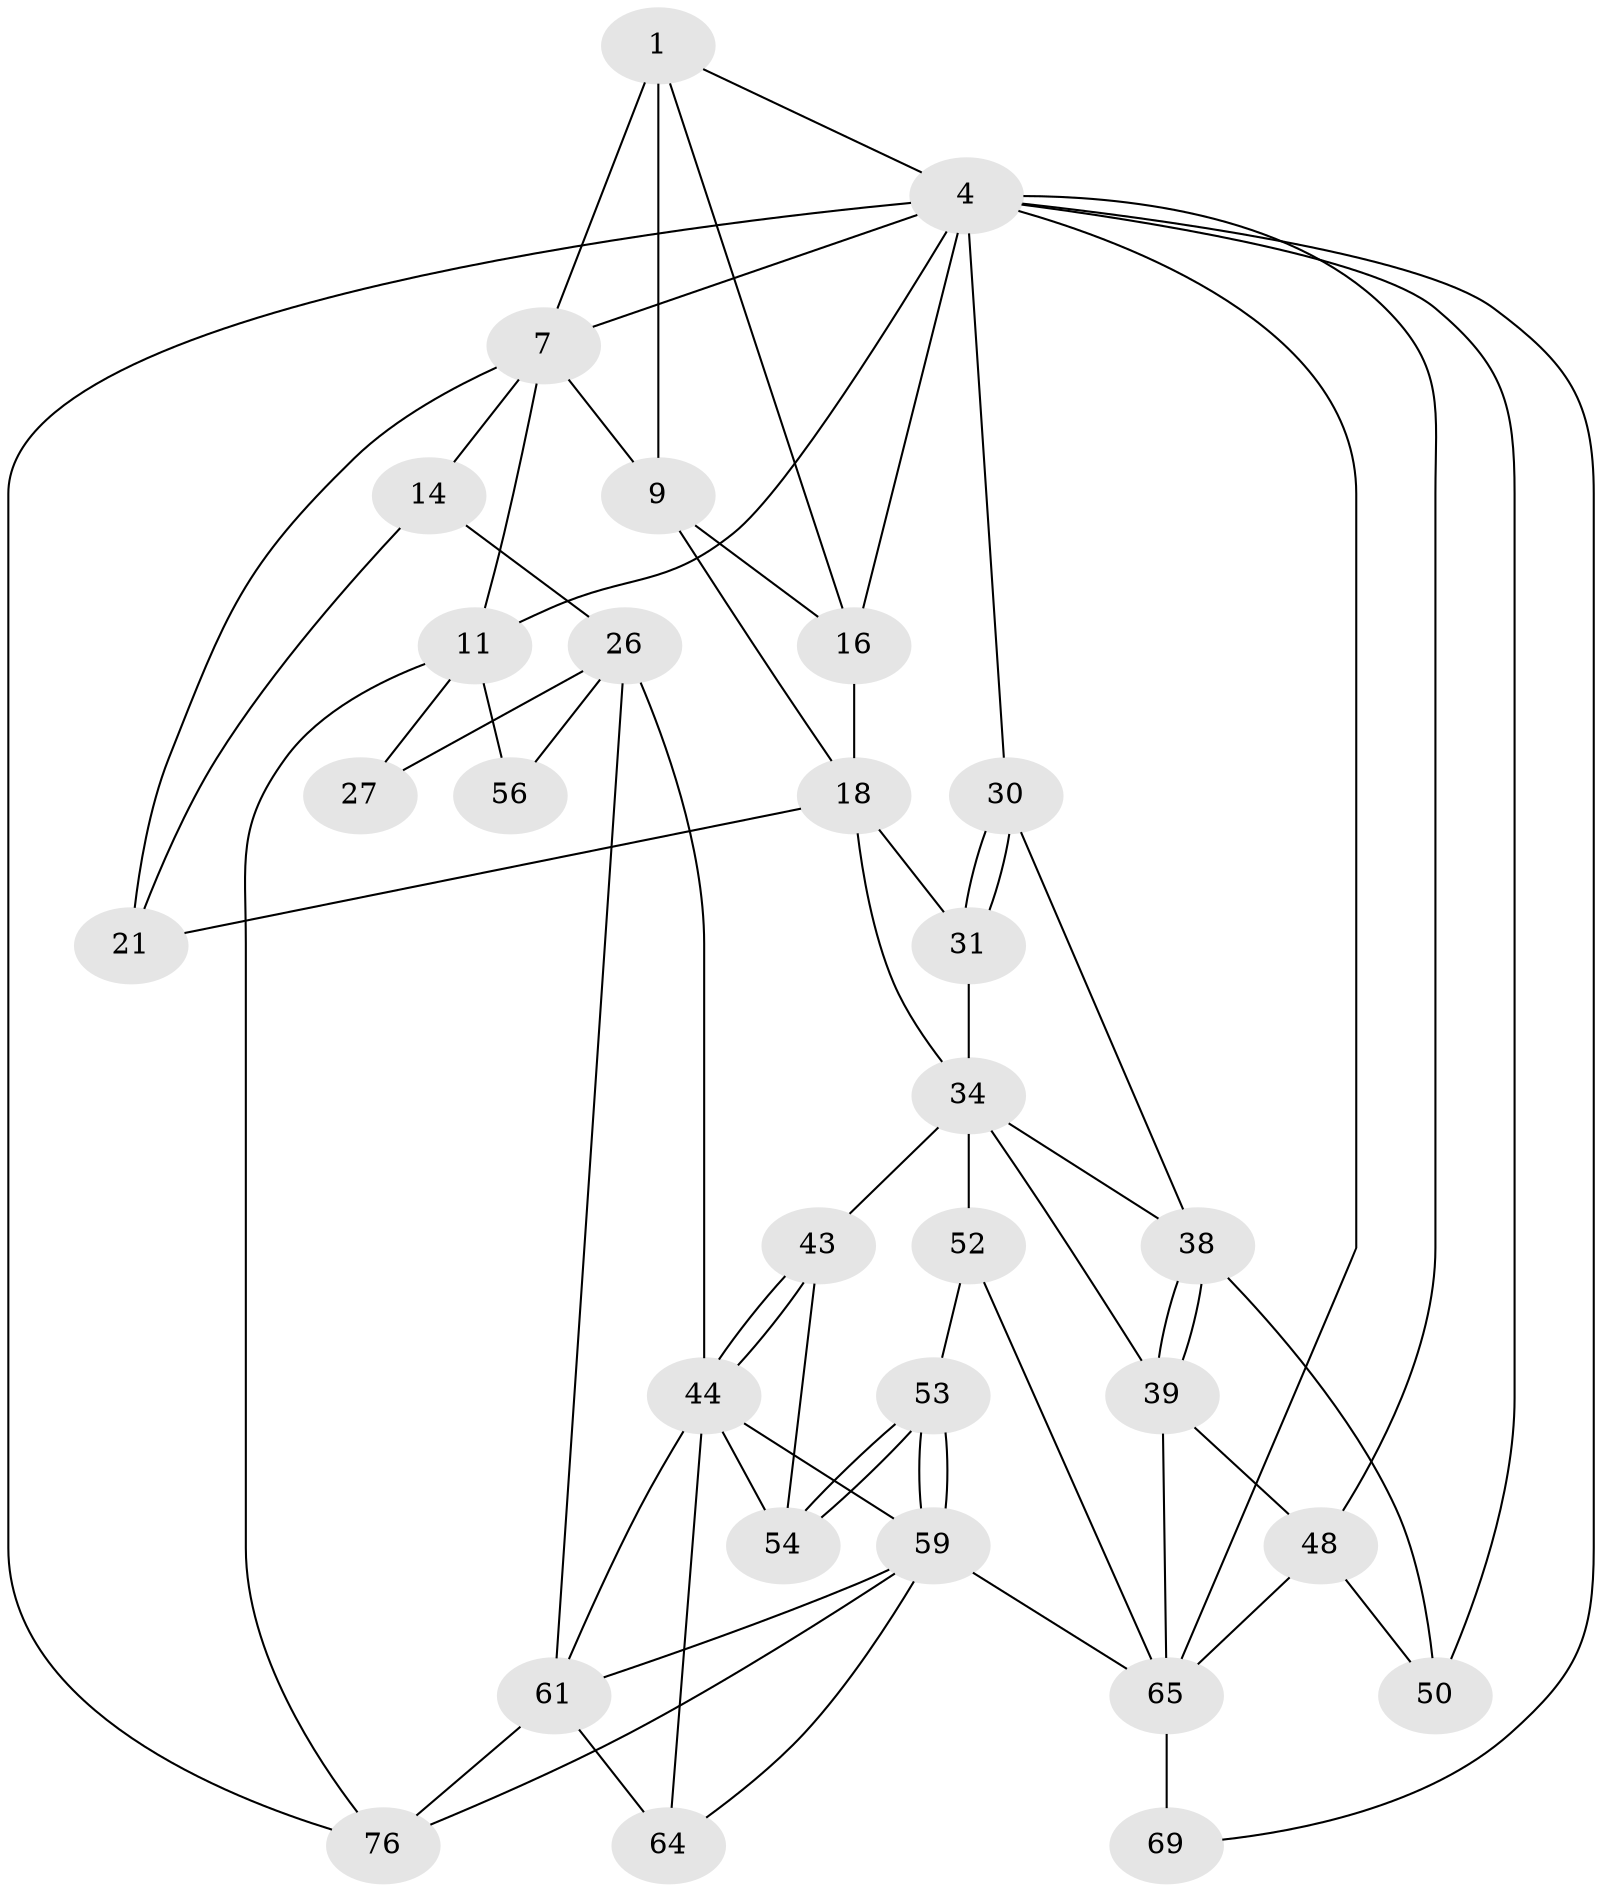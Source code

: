 // original degree distribution, {3: 0.025974025974025976, 4: 0.2597402597402597, 5: 0.4935064935064935, 6: 0.22077922077922077}
// Generated by graph-tools (version 1.1) at 2025/21/03/04/25 18:21:25]
// undirected, 30 vertices, 67 edges
graph export_dot {
graph [start="1"]
  node [color=gray90,style=filled];
  1 [pos="+0.3441527223625811+0",super="+2+6"];
  4 [pos="+1+0",super="+5+47+22"];
  7 [pos="+0.24772289124241223+0.06761845352814286",super="+13+8"];
  9 [pos="+0.5786354583361267+0.1780136225844266",super="+17+10"];
  11 [pos="+0+0.2831897462208024",super="+28+58"];
  14 [pos="+0.2047606634006657+0.2560133989750316",super="+24"];
  16 [pos="+0.7650329836912443+0.23345256694196337",super="+23"];
  18 [pos="+0.698780113185729+0.32190365946311617",super="+19+25"];
  21 [pos="+0.37948133007578716+0.38656112798987724"];
  26 [pos="+0.24944050465779988+0.47251986063624396",super="+46"];
  27 [pos="+0+0.42996764797669385"];
  30 [pos="+1+0.523486663440442"];
  31 [pos="+0.920302322976549+0.4725693514939894",super="+32"];
  34 [pos="+0.769719736529017+0.49643733694717995",super="+37+35"];
  38 [pos="+0.8465361423727936+0.6392664840878665",super="+42"];
  39 [pos="+0.8098019113893461+0.7003522829752854",super="+40"];
  43 [pos="+0.5292118112401212+0.5282433415043856"];
  44 [pos="+0.2716624295829238+0.655913360241881",super="+57+45"];
  48 [pos="+1+1",super="+49"];
  50 [pos="+1+0.7048807820684443"];
  52 [pos="+0.6572750766128429+0.7574099047008956"];
  53 [pos="+0.6235164502975206+0.7668368486680736"];
  54 [pos="+0.5214515560283195+0.5841524806862878"];
  56 [pos="+0+0.8039748666341203"];
  59 [pos="+0.5314105131139918+0.8282255922771952",super="+62"];
  61 [pos="+0+0.7995818574411929",super="+72"];
  64 [pos="+0.2537039610471248+0.7736389802495041"];
  65 [pos="+0.7956598228089363+0.723300430550084",super="+68+66"];
  69 [pos="+0.8507541861501918+0.8945643240945301"];
  76 [pos="+0.4879126295042258+1",super="+77"];
  1 -- 16;
  1 -- 4;
  1 -- 9 [weight=2];
  1 -- 7;
  4 -- 11 [weight=2];
  4 -- 7;
  4 -- 48;
  4 -- 69;
  4 -- 76;
  4 -- 65;
  4 -- 16;
  4 -- 50;
  4 -- 30;
  7 -- 21;
  7 -- 14 [weight=2];
  7 -- 11;
  7 -- 9;
  9 -- 16;
  9 -- 18;
  11 -- 27;
  11 -- 56 [weight=2];
  11 -- 76;
  14 -- 26;
  14 -- 21;
  16 -- 18;
  18 -- 34;
  18 -- 21;
  18 -- 31 [weight=2];
  26 -- 27 [weight=2];
  26 -- 56;
  26 -- 44;
  26 -- 61;
  30 -- 31;
  30 -- 31;
  30 -- 38;
  31 -- 34 [weight=2];
  34 -- 38;
  34 -- 52;
  34 -- 43;
  34 -- 39;
  38 -- 39;
  38 -- 39;
  38 -- 50;
  39 -- 48;
  39 -- 65;
  43 -- 44;
  43 -- 44;
  43 -- 54;
  44 -- 59;
  44 -- 54;
  44 -- 64;
  44 -- 61;
  48 -- 50;
  48 -- 65;
  52 -- 53;
  52 -- 65;
  53 -- 54;
  53 -- 54;
  53 -- 59;
  53 -- 59;
  59 -- 64;
  59 -- 65;
  59 -- 76;
  59 -- 61;
  61 -- 64;
  61 -- 76;
  65 -- 69 [weight=2];
}
